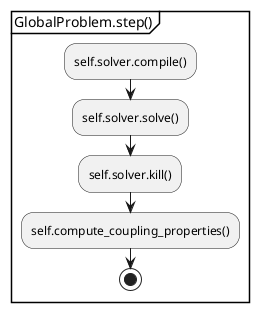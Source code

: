 @startuml

partition GlobalProblem.step() {

    :self.solver.compile();
    :self.solver.solve();
    :self.solver.kill();
    :self.compute_coupling_properties();
    stop

}

@enduml